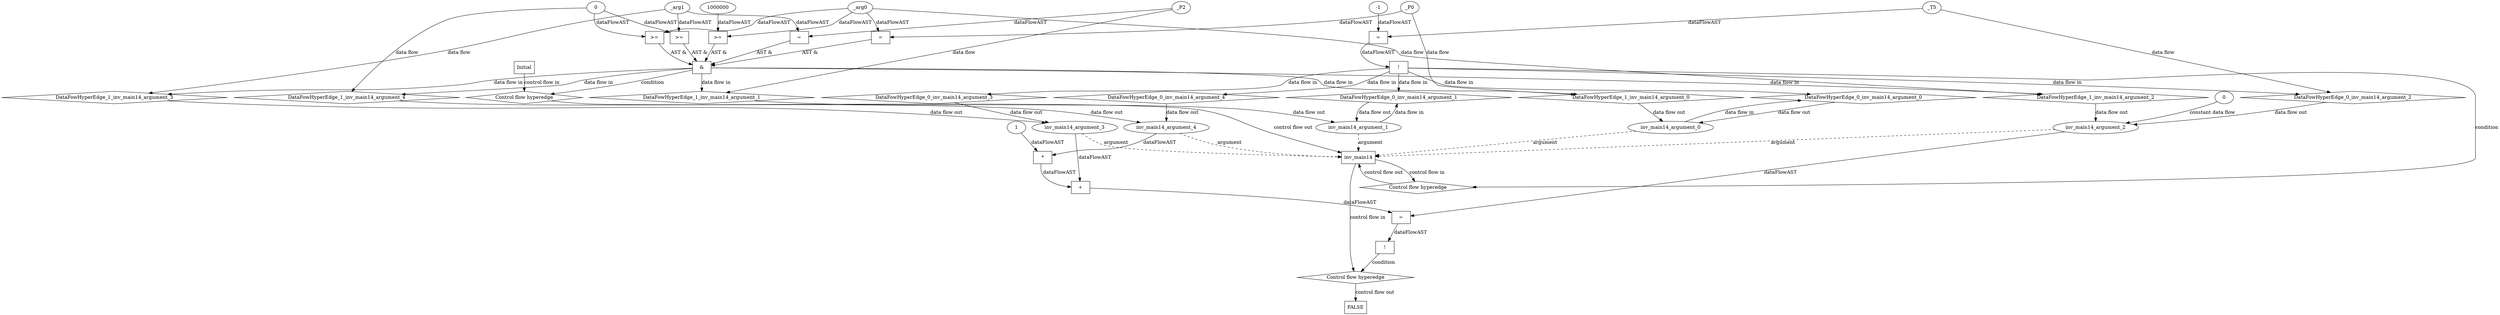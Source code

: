 digraph dag {
"inv_main14" [label="inv_main14" nodeName="inv_main14" class=cfn  shape="rect"];
FALSE [label="FALSE" nodeName=FALSE class=cfn  shape="rect"];
Initial [label="Initial" nodeName=Initial class=cfn  shape="rect"];
ControlFowHyperEdge_0 [label="Control flow hyperedge" nodeName=ControlFowHyperEdge_0 class=controlFlowHyperEdge shape="diamond"];
"inv_main14" -> ControlFowHyperEdge_0 [label="control flow in"]
ControlFowHyperEdge_0 -> "inv_main14" [label="control flow out"]
ControlFowHyperEdge_1 [label="Control flow hyperedge" nodeName=ControlFowHyperEdge_1 class=controlFlowHyperEdge shape="diamond"];
"Initial" -> ControlFowHyperEdge_1 [label="control flow in"]
ControlFowHyperEdge_1 -> "inv_main14" [label="control flow out"]
ControlFowHyperEdge_2 [label="Control flow hyperedge" nodeName=ControlFowHyperEdge_2 class=controlFlowHyperEdge shape="diamond"];
"inv_main14" -> ControlFowHyperEdge_2 [label="control flow in"]
ControlFowHyperEdge_2 -> "FALSE" [label="control flow out"]
"inv_main14_argument_0" [label="inv_main14_argument_0" nodeName=argument0 class=argument  head="inv_main14" shape="oval"];
"inv_main14_argument_0" -> "inv_main14"[label="argument" style="dashed"]
"inv_main14_argument_1" [label="inv_main14_argument_1" nodeName=argument1 class=argument  head="inv_main14" shape="oval"];
"inv_main14_argument_1" -> "inv_main14"[label="argument" style="dashed"]
"inv_main14_argument_2" [label="inv_main14_argument_2" nodeName=argument2 class=argument  head="inv_main14" shape="oval"];
"inv_main14_argument_2" -> "inv_main14"[label="argument" style="dashed"]
"inv_main14_argument_3" [label="inv_main14_argument_3" nodeName=argument3 class=argument  head="inv_main14" shape="oval"];
"inv_main14_argument_3" -> "inv_main14"[label="argument" style="dashed"]
"inv_main14_argument_4" [label="inv_main14_argument_4" nodeName=argument4 class=argument  head="inv_main14" shape="oval"];
"inv_main14_argument_4" -> "inv_main14"[label="argument" style="dashed"]

"xxxinv_main14___inv_main14_0xxxguard_0_node_0" [label="!" nodeName="xxxinv_main14___inv_main14_0xxxguard_0_node_0" class=Operator shape="rect"];
"xxxinv_main14___inv_main14_0xxxguard_0_node_1" [label="=" nodeName="xxxinv_main14___inv_main14_0xxxguard_0_node_1" class=Operator  shape="rect"];
"xxxinv_main14___inv_main14_0xxxguard_0_node_3" [label="-1" nodeName="xxxinv_main14___inv_main14_0xxxguard_0_node_3" class=Literal ];
"xxxinv_main14___inv_main14_0xxxguard_0_node_1" -> "xxxinv_main14___inv_main14_0xxxguard_0_node_0"[label="dataFlowAST"]
"xxxinv_main14___inv_main14_0xxxdataFlow_0_node_0" -> "xxxinv_main14___inv_main14_0xxxguard_0_node_1"[label="dataFlowAST"]
"xxxinv_main14___inv_main14_0xxxguard_0_node_3" -> "xxxinv_main14___inv_main14_0xxxguard_0_node_1"[label="dataFlowAST"]

"xxxinv_main14___inv_main14_0xxxguard_0_node_0" -> "ControlFowHyperEdge_0" [label="condition"];
"xxxinv_main14___inv_main14_0xxxdataFlow_0_node_0" [label="_T5" nodeName="xxxinv_main14___inv_main14_0xxxdataFlow_0_node_0" class=Constant ];

"xxxinv_main14___inv_main14_0xxxdataFlow_0_node_0" -> "DataFowHyperEdge_0_inv_main14_argument_2" [label="data flow"];
"xxxinv_main14___Initial_1xxx_and" [label="&" nodeName="xxxinv_main14___Initial_1xxx_and" class=Operator shape="rect"];
"xxxinv_main14___Initial_1xxxguard2_node_0" [label=">=" nodeName="xxxinv_main14___Initial_1xxxguard2_node_0" class=Operator  shape="rect"];
"xxxinv_main14___Initial_1xxxguard2_node_1" [label="1000000" nodeName="xxxinv_main14___Initial_1xxxguard2_node_1" class=Literal ];
"xxxinv_main14___Initial_1xxxguard2_node_1" -> "xxxinv_main14___Initial_1xxxguard2_node_0"[label="dataFlowAST"]
"xxxinv_main14___Initial_1xxxdataFlow3_node_0" -> "xxxinv_main14___Initial_1xxxguard2_node_0"[label="dataFlowAST"]

"xxxinv_main14___Initial_1xxxguard2_node_0" -> "xxxinv_main14___Initial_1xxx_and" [label="AST &"];
"xxxinv_main14___Initial_1xxxguard4_node_0" [label=">=" nodeName="xxxinv_main14___Initial_1xxxguard4_node_0" class=Operator  shape="rect"];
"xxxinv_main14___Initial_1xxxdataFlow4_node_0" -> "xxxinv_main14___Initial_1xxxguard4_node_0"[label="dataFlowAST"]
"xxxinv_main14___Initial_1xxxdataFlow1_node_0" -> "xxxinv_main14___Initial_1xxxguard4_node_0"[label="dataFlowAST"]

"xxxinv_main14___Initial_1xxxguard4_node_0" -> "xxxinv_main14___Initial_1xxx_and" [label="AST &"];
"xxxinv_main14___Initial_1xxxguard_0_node_0" [label="=" nodeName="xxxinv_main14___Initial_1xxxguard_0_node_0" class=Operator  shape="rect"];
"xxxinv_main14___Initial_1xxxdataFlow2_node_0" -> "xxxinv_main14___Initial_1xxxguard_0_node_0"[label="dataFlowAST"]
"xxxinv_main14___Initial_1xxxdataFlow4_node_0" -> "xxxinv_main14___Initial_1xxxguard_0_node_0"[label="dataFlowAST"]

"xxxinv_main14___Initial_1xxxguard_0_node_0" -> "xxxinv_main14___Initial_1xxx_and" [label="AST &"];
"xxxinv_main14___Initial_1xxxguard1_node_0" [label="=" nodeName="xxxinv_main14___Initial_1xxxguard1_node_0" class=Operator  shape="rect"];
"xxxinv_main14___Initial_1xxxdataFlow_0_node_0" -> "xxxinv_main14___Initial_1xxxguard1_node_0"[label="dataFlowAST"]
"xxxinv_main14___Initial_1xxxdataFlow3_node_0" -> "xxxinv_main14___Initial_1xxxguard1_node_0"[label="dataFlowAST"]

"xxxinv_main14___Initial_1xxxguard1_node_0" -> "xxxinv_main14___Initial_1xxx_and" [label="AST &"];
"xxxinv_main14___Initial_1xxxguard3_node_0" [label=">=" nodeName="xxxinv_main14___Initial_1xxxguard3_node_0" class=Operator  shape="rect"];
"xxxinv_main14___Initial_1xxxdataFlow3_node_0" -> "xxxinv_main14___Initial_1xxxguard3_node_0"[label="dataFlowAST"]
"xxxinv_main14___Initial_1xxxdataFlow1_node_0" -> "xxxinv_main14___Initial_1xxxguard3_node_0"[label="dataFlowAST"]

"xxxinv_main14___Initial_1xxxguard3_node_0" -> "xxxinv_main14___Initial_1xxx_and" [label="AST &"];
"xxxinv_main14___Initial_1xxx_and" -> "ControlFowHyperEdge_1" [label="condition"];
"xxxinv_main14___Initial_1xxxdataFlow_0_node_0" [label="_P0" nodeName="xxxinv_main14___Initial_1xxxdataFlow_0_node_0" class=Constant ];

"xxxinv_main14___Initial_1xxxdataFlow_0_node_0" -> "DataFowHyperEdge_1_inv_main14_argument_0" [label="data flow"];
"xxxinv_main14___Initial_1xxxdataFlow1_node_0" [label="0" nodeName="xxxinv_main14___Initial_1xxxdataFlow1_node_0" class=Literal ];

"xxxinv_main14___Initial_1xxxdataFlow1_node_0" -> "DataFowHyperEdge_1_inv_main14_argument_4" [label="data flow"];
"xxxinv_main14___Initial_1xxxdataFlow2_node_0" [label="_P2" nodeName="xxxinv_main14___Initial_1xxxdataFlow2_node_0" class=Constant ];

"xxxinv_main14___Initial_1xxxdataFlow2_node_0" -> "DataFowHyperEdge_1_inv_main14_argument_1" [label="data flow"];
"xxxinv_main14___Initial_1xxxdataFlow3_node_0" [label="_arg0" nodeName="xxxinv_main14___Initial_1xxxdataFlow3_node_0" class=Constant ];

"xxxinv_main14___Initial_1xxxdataFlow3_node_0" -> "DataFowHyperEdge_1_inv_main14_argument_2" [label="data flow"];
"xxxinv_main14___Initial_1xxxdataFlow4_node_0" [label="_arg1" nodeName="xxxinv_main14___Initial_1xxxdataFlow4_node_0" class=Constant ];

"xxxinv_main14___Initial_1xxxdataFlow4_node_0" -> "DataFowHyperEdge_1_inv_main14_argument_3" [label="data flow"];
"xxxFALSE___inv_main14_2xxxguard_0_node_0" [label="!" nodeName="xxxFALSE___inv_main14_2xxxguard_0_node_0" class=Operator shape="rect"];
"xxxFALSE___inv_main14_2xxxguard_0_node_1" [label="=" nodeName="xxxFALSE___inv_main14_2xxxguard_0_node_1" class=Operator  shape="rect"];
"xxxFALSE___inv_main14_2xxxguard_0_node_2" [label="+" nodeName="xxxFALSE___inv_main14_2xxxguard_0_node_2" class= Operator shape="rect"];
"xxxFALSE___inv_main14_2xxxguard_0_node_4" [label="*" nodeName="xxxFALSE___inv_main14_2xxxguard_0_node_4" class=Operator  shape="rect"];
"xxxFALSE___inv_main14_2xxxguard_0_node_5" [label="1" nodeName="xxxFALSE___inv_main14_2xxxguard_0_node_5" class=Coeff ];
"xxxFALSE___inv_main14_2xxxguard_0_node_1" -> "xxxFALSE___inv_main14_2xxxguard_0_node_0"[label="dataFlowAST"]
"xxxFALSE___inv_main14_2xxxguard_0_node_2" -> "xxxFALSE___inv_main14_2xxxguard_0_node_1"[label="dataFlowAST"]
"inv_main14_argument_2" -> "xxxFALSE___inv_main14_2xxxguard_0_node_1"[label="dataFlowAST"]
"inv_main14_argument_3" -> "xxxFALSE___inv_main14_2xxxguard_0_node_2"[label="dataFlowAST"]
"xxxFALSE___inv_main14_2xxxguard_0_node_4" -> "xxxFALSE___inv_main14_2xxxguard_0_node_2"[label="dataFlowAST"]
"inv_main14_argument_4" -> "xxxFALSE___inv_main14_2xxxguard_0_node_4"[label="dataFlowAST"]
"xxxFALSE___inv_main14_2xxxguard_0_node_5" -> "xxxFALSE___inv_main14_2xxxguard_0_node_4"[label="dataFlowAST"]

"xxxFALSE___inv_main14_2xxxguard_0_node_0" -> "ControlFowHyperEdge_2" [label="condition"];
"DataFowHyperEdge_0_inv_main14_argument_0" [label="DataFowHyperEdge_0_inv_main14_argument_0" nodeName="DataFowHyperEdge_0_inv_main14_argument_0" class=DataFlowHyperedge shape="diamond"];
"DataFowHyperEdge_0_inv_main14_argument_0" -> "inv_main14_argument_0"[label="data flow out"]
"xxxinv_main14___inv_main14_0xxxguard_0_node_0" -> "DataFowHyperEdge_0_inv_main14_argument_0"[label="data flow in"]
"DataFowHyperEdge_0_inv_main14_argument_1" [label="DataFowHyperEdge_0_inv_main14_argument_1" nodeName="DataFowHyperEdge_0_inv_main14_argument_1" class=DataFlowHyperedge shape="diamond"];
"DataFowHyperEdge_0_inv_main14_argument_1" -> "inv_main14_argument_1"[label="data flow out"]
"xxxinv_main14___inv_main14_0xxxguard_0_node_0" -> "DataFowHyperEdge_0_inv_main14_argument_1"[label="data flow in"]
"DataFowHyperEdge_0_inv_main14_argument_2" [label="DataFowHyperEdge_0_inv_main14_argument_2" nodeName="DataFowHyperEdge_0_inv_main14_argument_2" class=DataFlowHyperedge shape="diamond"];
"DataFowHyperEdge_0_inv_main14_argument_2" -> "inv_main14_argument_2"[label="data flow out"]
"xxxinv_main14___inv_main14_0xxxguard_0_node_0" -> "DataFowHyperEdge_0_inv_main14_argument_2"[label="data flow in"]
"DataFowHyperEdge_0_inv_main14_argument_3" [label="DataFowHyperEdge_0_inv_main14_argument_3" nodeName="DataFowHyperEdge_0_inv_main14_argument_3" class=DataFlowHyperedge shape="diamond"];
"DataFowHyperEdge_0_inv_main14_argument_3" -> "inv_main14_argument_3"[label="data flow out"]
"xxxinv_main14___inv_main14_0xxxguard_0_node_0" -> "DataFowHyperEdge_0_inv_main14_argument_3"[label="data flow in"]
"DataFowHyperEdge_0_inv_main14_argument_4" [label="DataFowHyperEdge_0_inv_main14_argument_4" nodeName="DataFowHyperEdge_0_inv_main14_argument_4" class=DataFlowHyperedge shape="diamond"];
"DataFowHyperEdge_0_inv_main14_argument_4" -> "inv_main14_argument_4"[label="data flow out"]
"xxxinv_main14___inv_main14_0xxxguard_0_node_0" -> "DataFowHyperEdge_0_inv_main14_argument_4"[label="data flow in"]
"DataFowHyperEdge_1_inv_main14_argument_0" [label="DataFowHyperEdge_1_inv_main14_argument_0" nodeName="DataFowHyperEdge_1_inv_main14_argument_0" class=DataFlowHyperedge shape="diamond"];
"DataFowHyperEdge_1_inv_main14_argument_0" -> "inv_main14_argument_0"[label="data flow out"]
"xxxinv_main14___Initial_1xxx_and" -> "DataFowHyperEdge_1_inv_main14_argument_0"[label="data flow in"]
"DataFowHyperEdge_1_inv_main14_argument_1" [label="DataFowHyperEdge_1_inv_main14_argument_1" nodeName="DataFowHyperEdge_1_inv_main14_argument_1" class=DataFlowHyperedge shape="diamond"];
"DataFowHyperEdge_1_inv_main14_argument_1" -> "inv_main14_argument_1"[label="data flow out"]
"xxxinv_main14___Initial_1xxx_and" -> "DataFowHyperEdge_1_inv_main14_argument_1"[label="data flow in"]
"DataFowHyperEdge_1_inv_main14_argument_2" [label="DataFowHyperEdge_1_inv_main14_argument_2" nodeName="DataFowHyperEdge_1_inv_main14_argument_2" class=DataFlowHyperedge shape="diamond"];
"DataFowHyperEdge_1_inv_main14_argument_2" -> "inv_main14_argument_2"[label="data flow out"]
"xxxinv_main14___Initial_1xxx_and" -> "DataFowHyperEdge_1_inv_main14_argument_2"[label="data flow in"]
"DataFowHyperEdge_1_inv_main14_argument_3" [label="DataFowHyperEdge_1_inv_main14_argument_3" nodeName="DataFowHyperEdge_1_inv_main14_argument_3" class=DataFlowHyperedge shape="diamond"];
"DataFowHyperEdge_1_inv_main14_argument_3" -> "inv_main14_argument_3"[label="data flow out"]
"xxxinv_main14___Initial_1xxx_and" -> "DataFowHyperEdge_1_inv_main14_argument_3"[label="data flow in"]
"DataFowHyperEdge_1_inv_main14_argument_4" [label="DataFowHyperEdge_1_inv_main14_argument_4" nodeName="DataFowHyperEdge_1_inv_main14_argument_4" class=DataFlowHyperedge shape="diamond"];
"DataFowHyperEdge_1_inv_main14_argument_4" -> "inv_main14_argument_4"[label="data flow out"]
"xxxinv_main14___Initial_1xxx_and" -> "DataFowHyperEdge_1_inv_main14_argument_4"[label="data flow in"]
"xxxFALSE___inv_main14_2xxxinv_main14_argument_2_constant_0" [label="0" nodeName="xxxFALSE___inv_main14_2xxxinv_main14_argument_2_constant_0" class=Constant];
"xxxFALSE___inv_main14_2xxxinv_main14_argument_2_constant_0" -> "inv_main14_argument_2" [label="constant data flow"];
"inv_main14_argument_0" -> "DataFowHyperEdge_0_inv_main14_argument_0"[label="data flow in"]
"inv_main14_argument_1" -> "DataFowHyperEdge_0_inv_main14_argument_1"[label="data flow in"]




}
